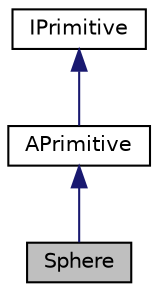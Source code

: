 digraph "Sphere"
{
 // LATEX_PDF_SIZE
  edge [fontname="Helvetica",fontsize="10",labelfontname="Helvetica",labelfontsize="10"];
  node [fontname="Helvetica",fontsize="10",shape=record];
  Node1 [label="Sphere",height=0.2,width=0.4,color="black", fillcolor="grey75", style="filled", fontcolor="black",tooltip=" "];
  Node2 -> Node1 [dir="back",color="midnightblue",fontsize="10",style="solid"];
  Node2 [label="APrimitive",height=0.2,width=0.4,color="black", fillcolor="white", style="filled",URL="$classAPrimitive.html",tooltip=" "];
  Node3 -> Node2 [dir="back",color="midnightblue",fontsize="10",style="solid"];
  Node3 [label="IPrimitive",height=0.2,width=0.4,color="black", fillcolor="white", style="filled",URL="$classIPrimitive.html",tooltip=" "];
}
